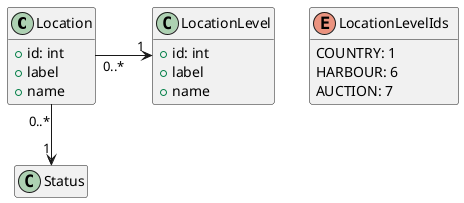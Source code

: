 @startuml
hide empty members

class Location {
    +id: int
    +label
    +name
}

class LocationLevel
{
    +id: int
    +label
    +name
}

Location "0..*" -right-> "1" LocationLevel: "      "
Location "0..*" --> "1" Status

enum "LocationLevelIds  " {
    COUNTRY: 1
    HARBOUR: 6
    AUCTION: 7
}
@enduml
